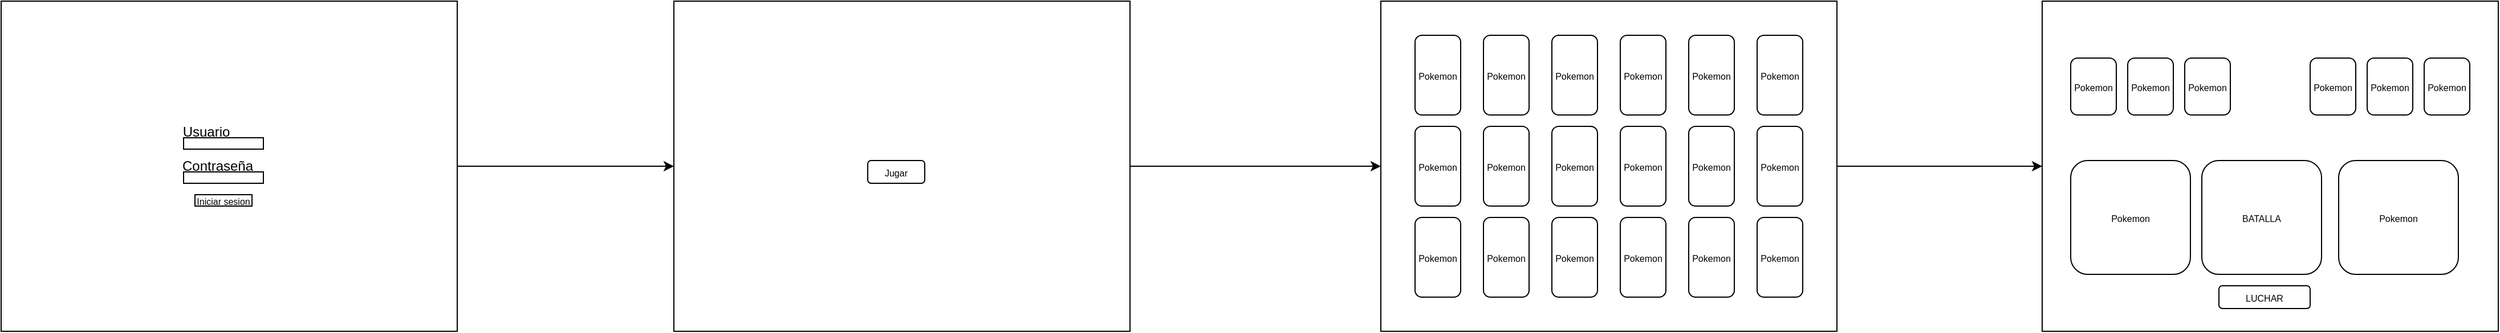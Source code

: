 <mxfile>
    <diagram id="tx82PmTd2iVp38HSFWFq" name="Página-1">
        <mxGraphModel dx="1183" dy="668" grid="1" gridSize="10" guides="1" tooltips="1" connect="1" arrows="1" fold="1" page="1" pageScale="1" pageWidth="10000" pageHeight="2069" math="0" shadow="0">
            <root>
                <mxCell id="0"/>
                <mxCell id="1" parent="0"/>
                <mxCell id="37" style="edgeStyle=none;html=1;fontSize=8;" edge="1" parent="1" source="24" target="31">
                    <mxGeometry relative="1" as="geometry"/>
                </mxCell>
                <mxCell id="24" value="" style="rounded=0;whiteSpace=wrap;html=1;" vertex="1" parent="1">
                    <mxGeometry x="40" y="270" width="400" height="290" as="geometry"/>
                </mxCell>
                <mxCell id="25" value="Usuario" style="text;html=1;strokeColor=none;fillColor=none;align=center;verticalAlign=middle;whiteSpace=wrap;rounded=0;" vertex="1" parent="1">
                    <mxGeometry x="190" y="370" width="60" height="30" as="geometry"/>
                </mxCell>
                <mxCell id="26" value="" style="rounded=0;whiteSpace=wrap;html=1;" vertex="1" parent="1">
                    <mxGeometry x="200" y="390" width="70" height="10" as="geometry"/>
                </mxCell>
                <mxCell id="28" value="Contraseña" style="text;html=1;strokeColor=none;fillColor=none;align=center;verticalAlign=middle;whiteSpace=wrap;rounded=0;" vertex="1" parent="1">
                    <mxGeometry x="200" y="400" width="60" height="30" as="geometry"/>
                </mxCell>
                <mxCell id="29" value="" style="rounded=0;whiteSpace=wrap;html=1;" vertex="1" parent="1">
                    <mxGeometry x="200" y="420" width="70" height="10" as="geometry"/>
                </mxCell>
                <mxCell id="30" value="&lt;font style=&quot;font-size: 8px;&quot;&gt;Iniciar sesion&lt;/font&gt;" style="rounded=0;whiteSpace=wrap;html=1;" vertex="1" parent="1">
                    <mxGeometry x="210" y="440" width="50" height="10" as="geometry"/>
                </mxCell>
                <mxCell id="40" style="edgeStyle=none;html=1;fontSize=8;" edge="1" parent="1" source="31" target="38">
                    <mxGeometry relative="1" as="geometry"/>
                </mxCell>
                <mxCell id="31" value="" style="rounded=0;whiteSpace=wrap;html=1;" vertex="1" parent="1">
                    <mxGeometry x="630" y="270" width="400" height="290" as="geometry"/>
                </mxCell>
                <mxCell id="36" value="&lt;font style=&quot;font-size: 8px;&quot;&gt;Jugar&lt;br&gt;&lt;/font&gt;" style="rounded=1;whiteSpace=wrap;html=1;" vertex="1" parent="1">
                    <mxGeometry x="800" y="410" width="50" height="20" as="geometry"/>
                </mxCell>
                <mxCell id="77" style="edgeStyle=none;html=1;fontSize=8;" edge="1" parent="1" source="38" target="58">
                    <mxGeometry relative="1" as="geometry"/>
                </mxCell>
                <mxCell id="38" value="" style="rounded=0;whiteSpace=wrap;html=1;" vertex="1" parent="1">
                    <mxGeometry x="1250" y="270" width="400" height="290" as="geometry"/>
                </mxCell>
                <mxCell id="39" value="&lt;font style=&quot;font-size: 8px;&quot;&gt;Pokemon&lt;br&gt;&lt;/font&gt;" style="rounded=1;whiteSpace=wrap;html=1;" vertex="1" parent="1">
                    <mxGeometry x="1280" y="300" width="40" height="70" as="geometry"/>
                </mxCell>
                <mxCell id="41" value="&lt;font style=&quot;font-size: 8px;&quot;&gt;Pokemon&lt;br&gt;&lt;/font&gt;" style="rounded=1;whiteSpace=wrap;html=1;" vertex="1" parent="1">
                    <mxGeometry x="1340" y="300" width="40" height="70" as="geometry"/>
                </mxCell>
                <mxCell id="42" value="&lt;font style=&quot;font-size: 8px;&quot;&gt;Pokemon&lt;br&gt;&lt;/font&gt;" style="rounded=1;whiteSpace=wrap;html=1;" vertex="1" parent="1">
                    <mxGeometry x="1400" y="300" width="40" height="70" as="geometry"/>
                </mxCell>
                <mxCell id="43" value="&lt;font style=&quot;font-size: 8px;&quot;&gt;Pokemon&lt;br&gt;&lt;/font&gt;" style="rounded=1;whiteSpace=wrap;html=1;" vertex="1" parent="1">
                    <mxGeometry x="1460" y="300" width="40" height="70" as="geometry"/>
                </mxCell>
                <mxCell id="44" value="&lt;font style=&quot;font-size: 8px;&quot;&gt;Pokemon&lt;br&gt;&lt;/font&gt;" style="rounded=1;whiteSpace=wrap;html=1;" vertex="1" parent="1">
                    <mxGeometry x="1520" y="300" width="40" height="70" as="geometry"/>
                </mxCell>
                <mxCell id="45" value="&lt;font style=&quot;font-size: 8px;&quot;&gt;Pokemon&lt;br&gt;&lt;/font&gt;" style="rounded=1;whiteSpace=wrap;html=1;" vertex="1" parent="1">
                    <mxGeometry x="1580" y="300" width="40" height="70" as="geometry"/>
                </mxCell>
                <mxCell id="46" value="&lt;font style=&quot;font-size: 8px;&quot;&gt;Pokemon&lt;br&gt;&lt;/font&gt;" style="rounded=1;whiteSpace=wrap;html=1;" vertex="1" parent="1">
                    <mxGeometry x="1280" y="380" width="40" height="70" as="geometry"/>
                </mxCell>
                <mxCell id="47" value="&lt;font style=&quot;font-size: 8px;&quot;&gt;Pokemon&lt;br&gt;&lt;/font&gt;" style="rounded=1;whiteSpace=wrap;html=1;" vertex="1" parent="1">
                    <mxGeometry x="1340" y="380" width="40" height="70" as="geometry"/>
                </mxCell>
                <mxCell id="48" value="&lt;font style=&quot;font-size: 8px;&quot;&gt;Pokemon&lt;br&gt;&lt;/font&gt;" style="rounded=1;whiteSpace=wrap;html=1;" vertex="1" parent="1">
                    <mxGeometry x="1400" y="380" width="40" height="70" as="geometry"/>
                </mxCell>
                <mxCell id="49" value="&lt;font style=&quot;font-size: 8px;&quot;&gt;Pokemon&lt;br&gt;&lt;/font&gt;" style="rounded=1;whiteSpace=wrap;html=1;" vertex="1" parent="1">
                    <mxGeometry x="1460" y="380" width="40" height="70" as="geometry"/>
                </mxCell>
                <mxCell id="50" value="&lt;font style=&quot;font-size: 8px;&quot;&gt;Pokemon&lt;br&gt;&lt;/font&gt;" style="rounded=1;whiteSpace=wrap;html=1;" vertex="1" parent="1">
                    <mxGeometry x="1520" y="380" width="40" height="70" as="geometry"/>
                </mxCell>
                <mxCell id="51" value="&lt;font style=&quot;font-size: 8px;&quot;&gt;Pokemon&lt;br&gt;&lt;/font&gt;" style="rounded=1;whiteSpace=wrap;html=1;" vertex="1" parent="1">
                    <mxGeometry x="1580" y="380" width="40" height="70" as="geometry"/>
                </mxCell>
                <mxCell id="52" value="&lt;font style=&quot;font-size: 8px;&quot;&gt;Pokemon&lt;br&gt;&lt;/font&gt;" style="rounded=1;whiteSpace=wrap;html=1;" vertex="1" parent="1">
                    <mxGeometry x="1280" y="460" width="40" height="70" as="geometry"/>
                </mxCell>
                <mxCell id="53" value="&lt;font style=&quot;font-size: 8px;&quot;&gt;Pokemon&lt;br&gt;&lt;/font&gt;" style="rounded=1;whiteSpace=wrap;html=1;" vertex="1" parent="1">
                    <mxGeometry x="1340" y="460" width="40" height="70" as="geometry"/>
                </mxCell>
                <mxCell id="54" value="&lt;font style=&quot;font-size: 8px;&quot;&gt;Pokemon&lt;br&gt;&lt;/font&gt;" style="rounded=1;whiteSpace=wrap;html=1;" vertex="1" parent="1">
                    <mxGeometry x="1400" y="460" width="40" height="70" as="geometry"/>
                </mxCell>
                <mxCell id="55" value="&lt;font style=&quot;font-size: 8px;&quot;&gt;Pokemon&lt;br&gt;&lt;/font&gt;" style="rounded=1;whiteSpace=wrap;html=1;" vertex="1" parent="1">
                    <mxGeometry x="1460" y="460" width="40" height="70" as="geometry"/>
                </mxCell>
                <mxCell id="56" value="&lt;font style=&quot;font-size: 8px;&quot;&gt;Pokemon&lt;br&gt;&lt;/font&gt;" style="rounded=1;whiteSpace=wrap;html=1;" vertex="1" parent="1">
                    <mxGeometry x="1520" y="460" width="40" height="70" as="geometry"/>
                </mxCell>
                <mxCell id="57" value="&lt;font style=&quot;font-size: 8px;&quot;&gt;Pokemon&lt;br&gt;&lt;/font&gt;" style="rounded=1;whiteSpace=wrap;html=1;" vertex="1" parent="1">
                    <mxGeometry x="1580" y="460" width="40" height="70" as="geometry"/>
                </mxCell>
                <mxCell id="58" value="" style="rounded=0;whiteSpace=wrap;html=1;" vertex="1" parent="1">
                    <mxGeometry x="1830" y="270" width="400" height="290" as="geometry"/>
                </mxCell>
                <mxCell id="78" value="&lt;font style=&quot;font-size: 8px;&quot;&gt;Pokemon&lt;br&gt;&lt;/font&gt;" style="rounded=1;whiteSpace=wrap;html=1;" vertex="1" parent="1">
                    <mxGeometry x="1855" y="320" width="40" height="50" as="geometry"/>
                </mxCell>
                <mxCell id="79" value="&lt;font style=&quot;font-size: 8px;&quot;&gt;Pokemon&lt;br&gt;&lt;/font&gt;" style="rounded=1;whiteSpace=wrap;html=1;" vertex="1" parent="1">
                    <mxGeometry x="1905" y="320" width="40" height="50" as="geometry"/>
                </mxCell>
                <mxCell id="80" value="&lt;font style=&quot;font-size: 8px;&quot;&gt;Pokemon&lt;br&gt;&lt;/font&gt;" style="rounded=1;whiteSpace=wrap;html=1;" vertex="1" parent="1">
                    <mxGeometry x="1955" y="320" width="40" height="50" as="geometry"/>
                </mxCell>
                <mxCell id="81" value="&lt;font style=&quot;font-size: 8px;&quot;&gt;Pokemon&lt;br&gt;&lt;/font&gt;" style="rounded=1;whiteSpace=wrap;html=1;" vertex="1" parent="1">
                    <mxGeometry x="2065" y="320" width="40" height="50" as="geometry"/>
                </mxCell>
                <mxCell id="82" value="&lt;font style=&quot;font-size: 8px;&quot;&gt;Pokemon&lt;br&gt;&lt;/font&gt;" style="rounded=1;whiteSpace=wrap;html=1;" vertex="1" parent="1">
                    <mxGeometry x="2115" y="320" width="40" height="50" as="geometry"/>
                </mxCell>
                <mxCell id="83" value="&lt;font style=&quot;font-size: 8px;&quot;&gt;Pokemon&lt;br&gt;&lt;/font&gt;" style="rounded=1;whiteSpace=wrap;html=1;" vertex="1" parent="1">
                    <mxGeometry x="2165" y="320" width="40" height="50" as="geometry"/>
                </mxCell>
                <mxCell id="88" value="&lt;font style=&quot;font-size: 8px;&quot;&gt;Pokemon&lt;br&gt;&lt;/font&gt;" style="rounded=1;whiteSpace=wrap;html=1;" vertex="1" parent="1">
                    <mxGeometry x="1855" y="410" width="105" height="100" as="geometry"/>
                </mxCell>
                <mxCell id="89" value="&lt;font style=&quot;font-size: 8px;&quot;&gt;Pokemon&lt;br&gt;&lt;/font&gt;" style="rounded=1;whiteSpace=wrap;html=1;" vertex="1" parent="1">
                    <mxGeometry x="2090" y="410" width="105" height="100" as="geometry"/>
                </mxCell>
                <mxCell id="90" value="&lt;font style=&quot;font-size: 8px;&quot;&gt;BATALLA&lt;br&gt;&lt;/font&gt;" style="rounded=1;whiteSpace=wrap;html=1;" vertex="1" parent="1">
                    <mxGeometry x="1970" y="410" width="105" height="100" as="geometry"/>
                </mxCell>
                <mxCell id="91" value="&lt;font style=&quot;font-size: 8px;&quot;&gt;LUCHAR&lt;br&gt;&lt;/font&gt;" style="rounded=1;whiteSpace=wrap;html=1;" vertex="1" parent="1">
                    <mxGeometry x="1985" y="520" width="80" height="20" as="geometry"/>
                </mxCell>
            </root>
        </mxGraphModel>
    </diagram>
</mxfile>